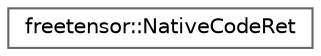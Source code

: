 digraph "Graphical Class Hierarchy"
{
 // LATEX_PDF_SIZE
  bgcolor="transparent";
  edge [fontname=Helvetica,fontsize=10,labelfontname=Helvetica,labelfontsize=10];
  node [fontname=Helvetica,fontsize=10,shape=box,height=0.2,width=0.4];
  rankdir="LR";
  Node0 [label="freetensor::NativeCodeRet",height=0.2,width=0.4,color="grey40", fillcolor="white", style="filled",URL="$structfreetensor_1_1NativeCodeRet.html",tooltip=" "];
}
